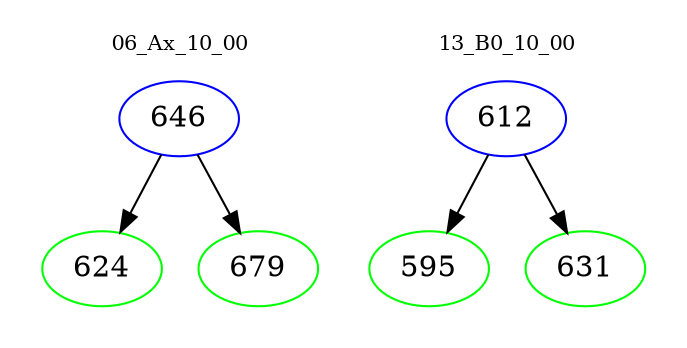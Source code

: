 digraph{
subgraph cluster_0 {
color = white
label = "06_Ax_10_00";
fontsize=10;
T0_646 [label="646", color="blue"]
T0_646 -> T0_624 [color="black"]
T0_624 [label="624", color="green"]
T0_646 -> T0_679 [color="black"]
T0_679 [label="679", color="green"]
}
subgraph cluster_1 {
color = white
label = "13_B0_10_00";
fontsize=10;
T1_612 [label="612", color="blue"]
T1_612 -> T1_595 [color="black"]
T1_595 [label="595", color="green"]
T1_612 -> T1_631 [color="black"]
T1_631 [label="631", color="green"]
}
}
